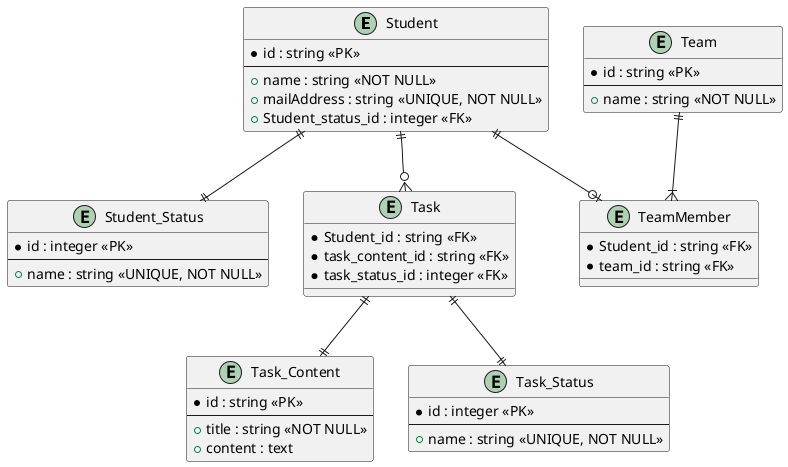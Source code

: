 @startuml db

' 生徒
entity "Student" {
  * id : string <<PK>>
  --
  + name : string <<NOT NULL>>
  + mailAddress : string <<UNIQUE, NOT NULL>>
  + Student_status_id : integer <<FK>>
}

' 生徒の状態
entity "Student_Status" {
  * id : integer <<PK>>
  --
  + name : string <<UNIQUE, NOT NULL>>
}

' チーム
entity "Team" {
  * id : string <<PK>>
  --
  + name : string <<NOT NULL>>
}

' チームの生徒
' あえて中間テーブルで設定
' https://zenn.dev/praha/articles/65afb28caacd0b
entity "TeamMember" {
  * Student_id : string <<FK>>
  * team_id : string <<FK>>
}

' 課題の状況
entity "Task" {
  * Student_id : string <<FK>>
  * task_content_id : string <<FK>>
  * task_status_id : integer <<FK>>
}

' 課題
entity "Task_Content" {
  * id : string <<PK>>
  --
  + title : string <<NOT NULL>>
  + content : text
}


' 課題のステータス
entity "Task_Status" {
  * id : integer <<PK>>
  --
  + name : string <<UNIQUE, NOT NULL>>
}

' 1つの生徒は1つの生徒の状態を持つ
Student ||--|| Student_Status
' 1つの生徒は0以上の複数のチームを持つ
' あえて中間テーブルで設定
' https://zenn.dev/praha/articles/65afb28caacd0b
Student ||--o| TeamMember

' 1つのチームは1以上の複数の生徒を持つ
Team ||--|{ TeamMember

' 1つの生徒は0以上の複数の課題を持つ
Student ||--o{ Task

' 1つのタスクは1つのコンテンツを持つ
Task ||--|| Task_Content

' 1つの課題は1つの課題のステータスを持つ
Task ||--|| Task_Status


@enduml